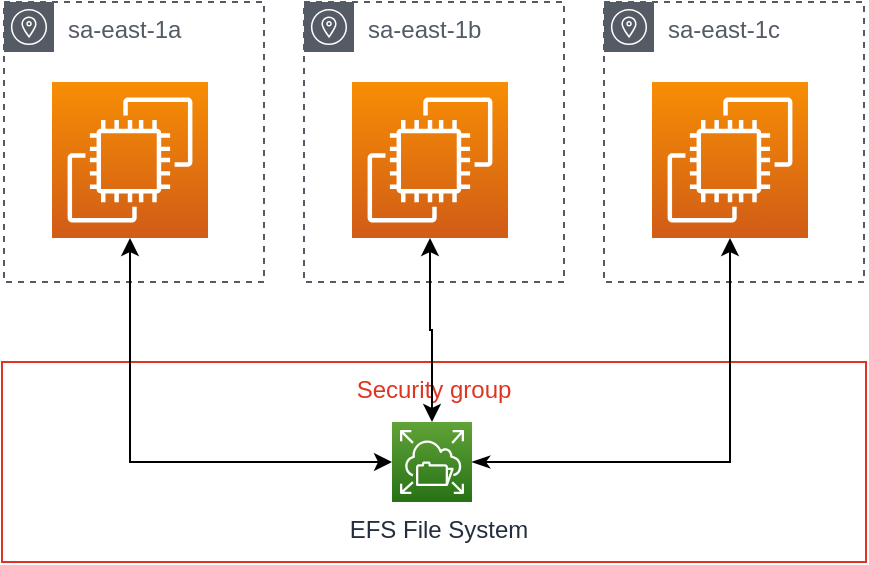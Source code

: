 <mxfile version="20.6.2" type="device"><diagram id="6ett7UK1VeVD2K77joiw" name="Page-1"><mxGraphModel dx="751" dy="501" grid="1" gridSize="10" guides="1" tooltips="1" connect="1" arrows="1" fold="1" page="1" pageScale="1" pageWidth="850" pageHeight="1100" math="0" shadow="0"><root><mxCell id="0"/><mxCell id="1" parent="0"/><mxCell id="n5iootU2OOk9fUn8EuXf-13" value="sa-east-1b" style="sketch=0;outlineConnect=0;gradientColor=none;html=1;whiteSpace=wrap;fontSize=12;fontStyle=0;shape=mxgraph.aws4.group;grIcon=mxgraph.aws4.group_availability_zone;strokeColor=#545B64;fillColor=none;verticalAlign=top;align=left;spacingLeft=30;fontColor=#545B64;dashed=1;" parent="1" vertex="1"><mxGeometry x="229" y="300" width="130" height="140" as="geometry"/></mxCell><mxCell id="n5iootU2OOk9fUn8EuXf-15" value="" style="sketch=0;points=[[0,0,0],[0.25,0,0],[0.5,0,0],[0.75,0,0],[1,0,0],[0,1,0],[0.25,1,0],[0.5,1,0],[0.75,1,0],[1,1,0],[0,0.25,0],[0,0.5,0],[0,0.75,0],[1,0.25,0],[1,0.5,0],[1,0.75,0]];outlineConnect=0;fontColor=#232F3E;gradientColor=#F78E04;gradientDirection=north;fillColor=#D05C17;strokeColor=#ffffff;dashed=0;verticalLabelPosition=bottom;verticalAlign=top;align=center;html=1;fontSize=12;fontStyle=0;aspect=fixed;shape=mxgraph.aws4.resourceIcon;resIcon=mxgraph.aws4.ec2;" parent="1" vertex="1"><mxGeometry x="253" y="340" width="78" height="78" as="geometry"/></mxCell><mxCell id="gbzt2E2Uqc4t7U03BGMI-4" value="sa-east-1a" style="sketch=0;outlineConnect=0;gradientColor=none;html=1;whiteSpace=wrap;fontSize=12;fontStyle=0;shape=mxgraph.aws4.group;grIcon=mxgraph.aws4.group_availability_zone;strokeColor=#545B64;fillColor=none;verticalAlign=top;align=left;spacingLeft=30;fontColor=#545B64;dashed=1;" vertex="1" parent="1"><mxGeometry x="79" y="300" width="130" height="140" as="geometry"/></mxCell><mxCell id="gbzt2E2Uqc4t7U03BGMI-5" value="" style="sketch=0;points=[[0,0,0],[0.25,0,0],[0.5,0,0],[0.75,0,0],[1,0,0],[0,1,0],[0.25,1,0],[0.5,1,0],[0.75,1,0],[1,1,0],[0,0.25,0],[0,0.5,0],[0,0.75,0],[1,0.25,0],[1,0.5,0],[1,0.75,0]];outlineConnect=0;fontColor=#232F3E;gradientColor=#F78E04;gradientDirection=north;fillColor=#D05C17;strokeColor=#ffffff;dashed=0;verticalLabelPosition=bottom;verticalAlign=top;align=center;html=1;fontSize=12;fontStyle=0;aspect=fixed;shape=mxgraph.aws4.resourceIcon;resIcon=mxgraph.aws4.ec2;" vertex="1" parent="1"><mxGeometry x="103" y="340" width="78" height="78" as="geometry"/></mxCell><mxCell id="gbzt2E2Uqc4t7U03BGMI-8" value="sa-east-1c" style="sketch=0;outlineConnect=0;gradientColor=none;html=1;whiteSpace=wrap;fontSize=12;fontStyle=0;shape=mxgraph.aws4.group;grIcon=mxgraph.aws4.group_availability_zone;strokeColor=#545B64;fillColor=none;verticalAlign=top;align=left;spacingLeft=30;fontColor=#545B64;dashed=1;" vertex="1" parent="1"><mxGeometry x="379" y="300" width="130" height="140" as="geometry"/></mxCell><mxCell id="gbzt2E2Uqc4t7U03BGMI-9" value="" style="sketch=0;points=[[0,0,0],[0.25,0,0],[0.5,0,0],[0.75,0,0],[1,0,0],[0,1,0],[0.25,1,0],[0.5,1,0],[0.75,1,0],[1,1,0],[0,0.25,0],[0,0.5,0],[0,0.75,0],[1,0.25,0],[1,0.5,0],[1,0.75,0]];outlineConnect=0;fontColor=#232F3E;gradientColor=#F78E04;gradientDirection=north;fillColor=#D05C17;strokeColor=#ffffff;dashed=0;verticalLabelPosition=bottom;verticalAlign=top;align=center;html=1;fontSize=12;fontStyle=0;aspect=fixed;shape=mxgraph.aws4.resourceIcon;resIcon=mxgraph.aws4.ec2;" vertex="1" parent="1"><mxGeometry x="403" y="340" width="78" height="78" as="geometry"/></mxCell><mxCell id="gbzt2E2Uqc4t7U03BGMI-14" value="Security group" style="fillColor=none;strokeColor=#DD3522;verticalAlign=top;fontStyle=0;fontColor=#DD3522;" vertex="1" parent="1"><mxGeometry x="78" y="480" width="432" height="100" as="geometry"/></mxCell><mxCell id="gbzt2E2Uqc4t7U03BGMI-16" style="edgeStyle=orthogonalEdgeStyle;rounded=0;orthogonalLoop=1;jettySize=auto;html=1;startArrow=classic;startFill=1;" edge="1" parent="1" source="gbzt2E2Uqc4t7U03BGMI-15" target="gbzt2E2Uqc4t7U03BGMI-5"><mxGeometry relative="1" as="geometry"><mxPoint x="143" y="428" as="targetPoint"/></mxGeometry></mxCell><mxCell id="gbzt2E2Uqc4t7U03BGMI-17" style="edgeStyle=orthogonalEdgeStyle;rounded=0;orthogonalLoop=1;jettySize=auto;html=1;startArrow=classicThin;startFill=1;" edge="1" parent="1" source="gbzt2E2Uqc4t7U03BGMI-15" target="gbzt2E2Uqc4t7U03BGMI-9"><mxGeometry relative="1" as="geometry"><mxPoint x="443" y="428" as="targetPoint"/></mxGeometry></mxCell><mxCell id="gbzt2E2Uqc4t7U03BGMI-18" style="edgeStyle=orthogonalEdgeStyle;rounded=0;orthogonalLoop=1;jettySize=auto;html=1;startArrow=classic;startFill=1;" edge="1" parent="1" source="gbzt2E2Uqc4t7U03BGMI-15" target="n5iootU2OOk9fUn8EuXf-15"><mxGeometry relative="1" as="geometry"><mxPoint x="293" y="428" as="targetPoint"/></mxGeometry></mxCell><mxCell id="gbzt2E2Uqc4t7U03BGMI-15" value="EFS File System" style="sketch=0;points=[[0,0,0],[0.25,0,0],[0.5,0,0],[0.75,0,0],[1,0,0],[0,1,0],[0.25,1,0],[0.5,1,0],[0.75,1,0],[1,1,0],[0,0.25,0],[0,0.5,0],[0,0.75,0],[1,0.25,0],[1,0.5,0],[1,0.75,0]];outlineConnect=0;fontColor=#232F3E;gradientColor=#60A337;gradientDirection=north;fillColor=#277116;strokeColor=#ffffff;dashed=0;verticalLabelPosition=bottom;verticalAlign=top;align=center;html=1;fontSize=12;fontStyle=0;aspect=fixed;shape=mxgraph.aws4.resourceIcon;resIcon=mxgraph.aws4.elastic_file_system;labelPosition=center;spacingLeft=5;" vertex="1" parent="1"><mxGeometry x="273" y="510" width="40" height="40" as="geometry"/></mxCell></root></mxGraphModel></diagram></mxfile>